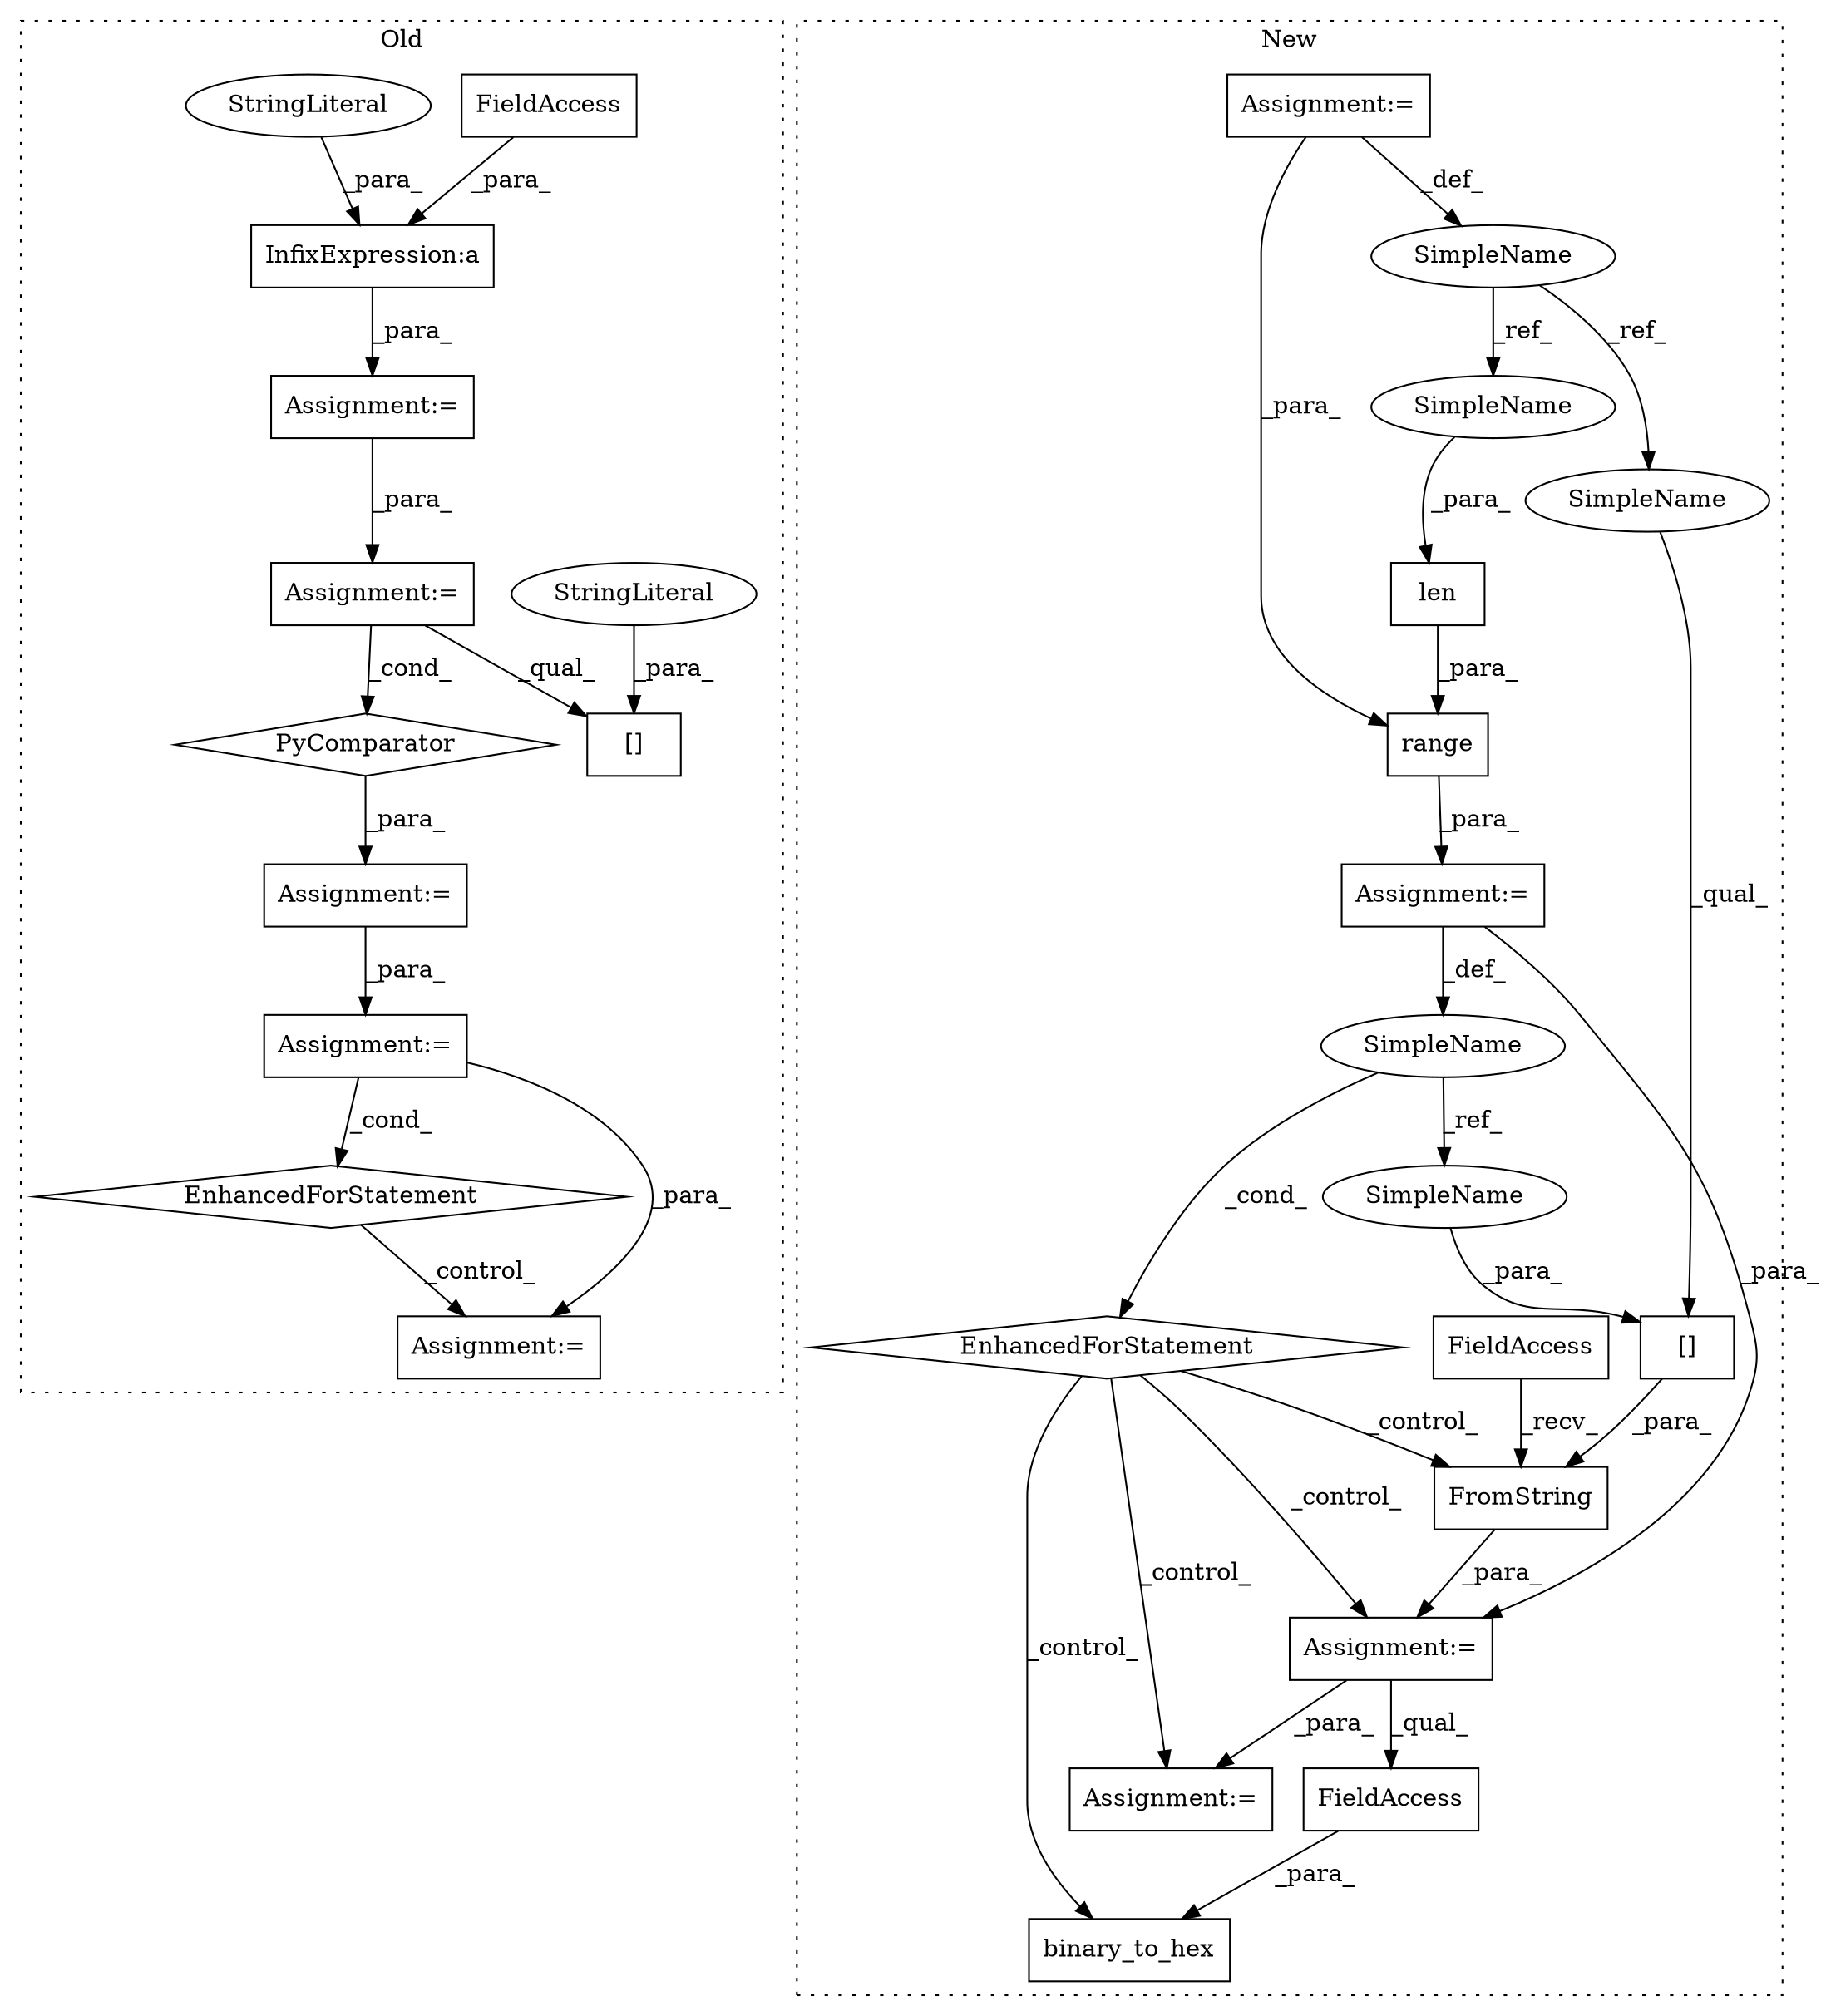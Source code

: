 digraph G {
subgraph cluster0 {
1 [label="EnhancedForStatement" a="70" s="13696,13788" l="53,2" shape="diamond"];
11 [label="Assignment:=" a="7" s="13622" l="36" shape="box"];
12 [label="Assignment:=" a="7" s="13405" l="1" shape="box"];
13 [label="Assignment:=" a="7" s="13810" l="1" shape="box"];
16 [label="InfixExpression:a" a="27" s="13453" l="3" shape="box"];
17 [label="FieldAccess" a="22" s="13417" l="36" shape="box"];
19 [label="[]" a="2" s="13502,13563" l="4,1" shape="box"];
22 [label="StringLiteral" a="45" s="13506" l="57" shape="ellipse"];
23 [label="StringLiteral" a="45" s="13456" l="3" shape="ellipse"];
24 [label="PyComparator" a="113" s="13622" l="36" shape="diamond"];
25 [label="Assignment:=" a="7" s="13696,13788" l="53,2" shape="box"];
26 [label="Assignment:=" a="7" s="13490" l="12" shape="box"];
label = "Old";
style="dotted";
}
subgraph cluster1 {
2 [label="FromString" a="32" s="11957,11984" l="11,1" shape="box"];
3 [label="len" a="32" s="11893,11910" l="4,1" shape="box"];
4 [label="FieldAccess" a="22" s="11930" l="26" shape="box"];
5 [label="FieldAccess" a="22" s="12065" l="20" shape="box"];
6 [label="Assignment:=" a="7" s="11826,11912" l="53,2" shape="box"];
7 [label="Assignment:=" a="7" s="11773" l="1" shape="box"];
8 [label="Assignment:=" a="7" s="12007" l="1" shape="box"];
9 [label="SimpleName" a="42" s="11883" l="1" shape="ellipse"];
10 [label="Assignment:=" a="7" s="11929" l="1" shape="box"];
14 [label="EnhancedForStatement" a="70" s="11826,11912" l="53,2" shape="diamond"];
15 [label="range" a="32" s="11887,11911" l="6,1" shape="box"];
18 [label="[]" a="2" s="11968,11983" l="14,1" shape="box"];
20 [label="binary_to_hex" a="32" s="12051,12085" l="14,1" shape="box"];
21 [label="SimpleName" a="42" s="11760" l="13" shape="ellipse"];
27 [label="SimpleName" a="42" s="11982" l="1" shape="ellipse"];
28 [label="SimpleName" a="42" s="11897" l="13" shape="ellipse"];
29 [label="SimpleName" a="42" s="11968" l="13" shape="ellipse"];
label = "New";
style="dotted";
}
1 -> 13 [label="_control_"];
2 -> 10 [label="_para_"];
3 -> 15 [label="_para_"];
4 -> 2 [label="_recv_"];
5 -> 20 [label="_para_"];
6 -> 9 [label="_def_"];
6 -> 10 [label="_para_"];
7 -> 21 [label="_def_"];
7 -> 15 [label="_para_"];
9 -> 27 [label="_ref_"];
9 -> 14 [label="_cond_"];
10 -> 5 [label="_qual_"];
10 -> 8 [label="_para_"];
11 -> 24 [label="_cond_"];
11 -> 19 [label="_qual_"];
12 -> 11 [label="_para_"];
14 -> 2 [label="_control_"];
14 -> 10 [label="_control_"];
14 -> 20 [label="_control_"];
14 -> 8 [label="_control_"];
15 -> 6 [label="_para_"];
16 -> 12 [label="_para_"];
17 -> 16 [label="_para_"];
18 -> 2 [label="_para_"];
21 -> 28 [label="_ref_"];
21 -> 29 [label="_ref_"];
22 -> 19 [label="_para_"];
23 -> 16 [label="_para_"];
24 -> 26 [label="_para_"];
25 -> 13 [label="_para_"];
25 -> 1 [label="_cond_"];
26 -> 25 [label="_para_"];
27 -> 18 [label="_para_"];
28 -> 3 [label="_para_"];
29 -> 18 [label="_qual_"];
}